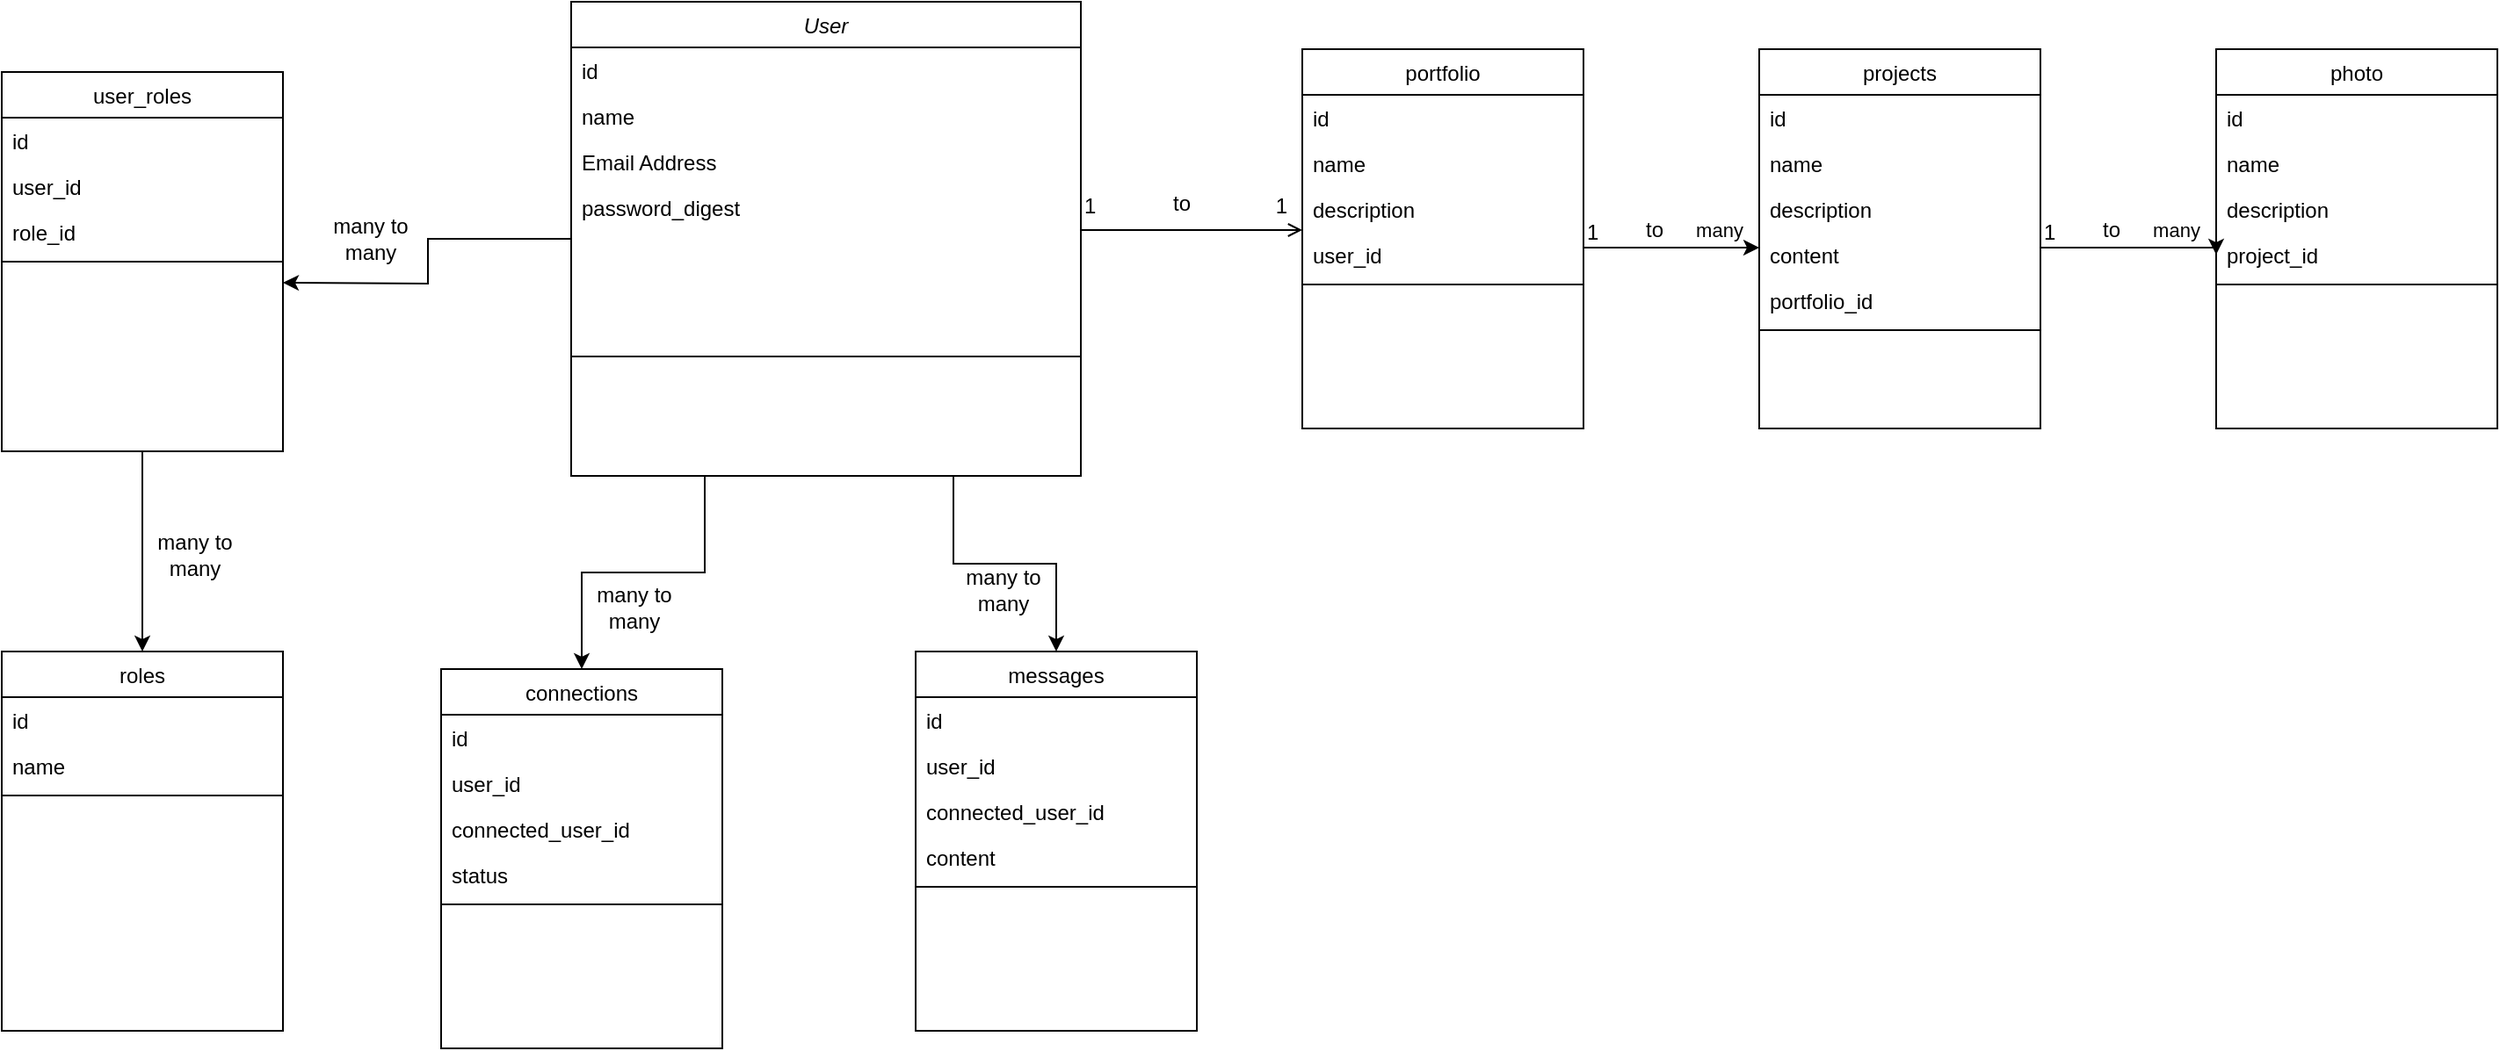 <mxfile version="26.0.6">
  <diagram id="C5RBs43oDa-KdzZeNtuy" name="Page-1">
    <mxGraphModel dx="1272" dy="761" grid="1" gridSize="10" guides="1" tooltips="1" connect="1" arrows="1" fold="1" page="0" pageScale="1" pageWidth="827" pageHeight="1169" math="0" shadow="0">
      <root>
        <mxCell id="WIyWlLk6GJQsqaUBKTNV-0" />
        <mxCell id="WIyWlLk6GJQsqaUBKTNV-1" parent="WIyWlLk6GJQsqaUBKTNV-0" />
        <mxCell id="IKqLpjJjsd3Bbe1gOv66-57" style="edgeStyle=orthogonalEdgeStyle;rounded=0;orthogonalLoop=1;jettySize=auto;html=1;exitX=0;exitY=0.5;exitDx=0;exitDy=0;" edge="1" parent="WIyWlLk6GJQsqaUBKTNV-1" source="zkfFHV4jXpPFQw0GAbJ--0">
          <mxGeometry relative="1" as="geometry">
            <mxPoint x="-40" y="160" as="targetPoint" />
          </mxGeometry>
        </mxCell>
        <mxCell id="IKqLpjJjsd3Bbe1gOv66-63" style="edgeStyle=orthogonalEdgeStyle;rounded=0;orthogonalLoop=1;jettySize=auto;html=1;exitX=0.5;exitY=1;exitDx=0;exitDy=0;entryX=0.5;entryY=0;entryDx=0;entryDy=0;" edge="1" parent="WIyWlLk6GJQsqaUBKTNV-1" source="zkfFHV4jXpPFQw0GAbJ--0" target="IKqLpjJjsd3Bbe1gOv66-59">
          <mxGeometry relative="1" as="geometry">
            <Array as="points">
              <mxPoint x="200" y="270" />
              <mxPoint x="200" y="325" />
              <mxPoint x="130" y="325" />
            </Array>
          </mxGeometry>
        </mxCell>
        <mxCell id="IKqLpjJjsd3Bbe1gOv66-74" style="edgeStyle=orthogonalEdgeStyle;rounded=0;orthogonalLoop=1;jettySize=auto;html=1;exitX=0.75;exitY=1;exitDx=0;exitDy=0;entryX=0.5;entryY=0;entryDx=0;entryDy=0;" edge="1" parent="WIyWlLk6GJQsqaUBKTNV-1" source="zkfFHV4jXpPFQw0GAbJ--0" target="IKqLpjJjsd3Bbe1gOv66-66">
          <mxGeometry relative="1" as="geometry" />
        </mxCell>
        <mxCell id="zkfFHV4jXpPFQw0GAbJ--0" value="User" style="swimlane;fontStyle=2;align=center;verticalAlign=top;childLayout=stackLayout;horizontal=1;startSize=26;horizontalStack=0;resizeParent=1;resizeLast=0;collapsible=1;marginBottom=0;rounded=0;shadow=0;strokeWidth=1;" parent="WIyWlLk6GJQsqaUBKTNV-1" vertex="1">
          <mxGeometry x="124" width="290" height="270" as="geometry">
            <mxRectangle x="230" y="140" width="160" height="26" as="alternateBounds" />
          </mxGeometry>
        </mxCell>
        <mxCell id="zkfFHV4jXpPFQw0GAbJ--1" value="id" style="text;align=left;verticalAlign=top;spacingLeft=4;spacingRight=4;overflow=hidden;rotatable=0;points=[[0,0.5],[1,0.5]];portConstraint=eastwest;" parent="zkfFHV4jXpPFQw0GAbJ--0" vertex="1">
          <mxGeometry y="26" width="290" height="26" as="geometry" />
        </mxCell>
        <mxCell id="zkfFHV4jXpPFQw0GAbJ--2" value="name" style="text;align=left;verticalAlign=top;spacingLeft=4;spacingRight=4;overflow=hidden;rotatable=0;points=[[0,0.5],[1,0.5]];portConstraint=eastwest;rounded=0;shadow=0;html=0;" parent="zkfFHV4jXpPFQw0GAbJ--0" vertex="1">
          <mxGeometry y="52" width="290" height="26" as="geometry" />
        </mxCell>
        <mxCell id="zkfFHV4jXpPFQw0GAbJ--3" value="Email Address" style="text;align=left;verticalAlign=top;spacingLeft=4;spacingRight=4;overflow=hidden;rotatable=0;points=[[0,0.5],[1,0.5]];portConstraint=eastwest;rounded=0;shadow=0;html=0;" parent="zkfFHV4jXpPFQw0GAbJ--0" vertex="1">
          <mxGeometry y="78" width="290" height="26" as="geometry" />
        </mxCell>
        <mxCell id="l0q3bfacmOi8AvmI5Hln-2" value="password_digest" style="text;align=left;verticalAlign=top;spacingLeft=4;spacingRight=4;overflow=hidden;rotatable=0;points=[[0,0.5],[1,0.5]];portConstraint=eastwest;rounded=0;shadow=0;html=0;" parent="zkfFHV4jXpPFQw0GAbJ--0" vertex="1">
          <mxGeometry y="104" width="290" height="30" as="geometry" />
        </mxCell>
        <mxCell id="zkfFHV4jXpPFQw0GAbJ--4" value="" style="line;html=1;strokeWidth=1;align=left;verticalAlign=middle;spacingTop=-1;spacingLeft=3;spacingRight=3;rotatable=0;labelPosition=right;points=[];portConstraint=eastwest;" parent="zkfFHV4jXpPFQw0GAbJ--0" vertex="1">
          <mxGeometry y="134" width="290" height="136" as="geometry" />
        </mxCell>
        <mxCell id="zkfFHV4jXpPFQw0GAbJ--17" value="portfolio" style="swimlane;fontStyle=0;align=center;verticalAlign=top;childLayout=stackLayout;horizontal=1;startSize=26;horizontalStack=0;resizeParent=1;resizeLast=0;collapsible=1;marginBottom=0;rounded=0;shadow=0;strokeWidth=1;" parent="WIyWlLk6GJQsqaUBKTNV-1" vertex="1">
          <mxGeometry x="540" y="27" width="160" height="216" as="geometry">
            <mxRectangle x="550" y="140" width="160" height="26" as="alternateBounds" />
          </mxGeometry>
        </mxCell>
        <mxCell id="zkfFHV4jXpPFQw0GAbJ--18" value="id" style="text;align=left;verticalAlign=top;spacingLeft=4;spacingRight=4;overflow=hidden;rotatable=0;points=[[0,0.5],[1,0.5]];portConstraint=eastwest;" parent="zkfFHV4jXpPFQw0GAbJ--17" vertex="1">
          <mxGeometry y="26" width="160" height="26" as="geometry" />
        </mxCell>
        <mxCell id="zkfFHV4jXpPFQw0GAbJ--19" value="name" style="text;align=left;verticalAlign=top;spacingLeft=4;spacingRight=4;overflow=hidden;rotatable=0;points=[[0,0.5],[1,0.5]];portConstraint=eastwest;rounded=0;shadow=0;html=0;" parent="zkfFHV4jXpPFQw0GAbJ--17" vertex="1">
          <mxGeometry y="52" width="160" height="26" as="geometry" />
        </mxCell>
        <mxCell id="zkfFHV4jXpPFQw0GAbJ--20" value="description" style="text;align=left;verticalAlign=top;spacingLeft=4;spacingRight=4;overflow=hidden;rotatable=0;points=[[0,0.5],[1,0.5]];portConstraint=eastwest;rounded=0;shadow=0;html=0;" parent="zkfFHV4jXpPFQw0GAbJ--17" vertex="1">
          <mxGeometry y="78" width="160" height="26" as="geometry" />
        </mxCell>
        <mxCell id="zkfFHV4jXpPFQw0GAbJ--21" value="user_id" style="text;align=left;verticalAlign=top;spacingLeft=4;spacingRight=4;overflow=hidden;rotatable=0;points=[[0,0.5],[1,0.5]];portConstraint=eastwest;rounded=0;shadow=0;html=0;" parent="zkfFHV4jXpPFQw0GAbJ--17" vertex="1">
          <mxGeometry y="104" width="160" height="26" as="geometry" />
        </mxCell>
        <mxCell id="IKqLpjJjsd3Bbe1gOv66-39" value="" style="line;html=1;strokeWidth=1;align=left;verticalAlign=middle;spacingTop=-1;spacingLeft=3;spacingRight=3;rotatable=0;labelPosition=right;points=[];portConstraint=eastwest;" vertex="1" parent="zkfFHV4jXpPFQw0GAbJ--17">
          <mxGeometry y="130" width="160" height="8" as="geometry" />
        </mxCell>
        <mxCell id="zkfFHV4jXpPFQw0GAbJ--26" value="" style="endArrow=open;shadow=0;strokeWidth=1;rounded=0;curved=0;endFill=1;edgeStyle=elbowEdgeStyle;elbow=vertical;" parent="WIyWlLk6GJQsqaUBKTNV-1" source="zkfFHV4jXpPFQw0GAbJ--0" target="zkfFHV4jXpPFQw0GAbJ--17" edge="1">
          <mxGeometry x="0.5" y="41" relative="1" as="geometry">
            <mxPoint x="380" y="192" as="sourcePoint" />
            <mxPoint x="540" y="192" as="targetPoint" />
            <mxPoint x="-40" y="32" as="offset" />
            <Array as="points">
              <mxPoint x="477" y="130" />
            </Array>
          </mxGeometry>
        </mxCell>
        <mxCell id="zkfFHV4jXpPFQw0GAbJ--27" value="1" style="resizable=0;align=left;verticalAlign=bottom;labelBackgroundColor=none;fontSize=12;" parent="zkfFHV4jXpPFQw0GAbJ--26" connectable="0" vertex="1">
          <mxGeometry x="-1" relative="1" as="geometry">
            <mxPoint y="-5" as="offset" />
          </mxGeometry>
        </mxCell>
        <mxCell id="zkfFHV4jXpPFQw0GAbJ--28" value="1" style="resizable=0;align=right;verticalAlign=bottom;labelBackgroundColor=none;fontSize=12;" parent="zkfFHV4jXpPFQw0GAbJ--26" connectable="0" vertex="1">
          <mxGeometry x="1" relative="1" as="geometry">
            <mxPoint x="-7" y="-5" as="offset" />
          </mxGeometry>
        </mxCell>
        <mxCell id="zkfFHV4jXpPFQw0GAbJ--29" value="to" style="text;html=1;resizable=0;points=[];;align=center;verticalAlign=middle;labelBackgroundColor=none;rounded=0;shadow=0;strokeWidth=1;fontSize=12;" parent="zkfFHV4jXpPFQw0GAbJ--26" vertex="1" connectable="0">
          <mxGeometry x="0.5" y="49" relative="1" as="geometry">
            <mxPoint x="-38" y="34" as="offset" />
          </mxGeometry>
        </mxCell>
        <mxCell id="IKqLpjJjsd3Bbe1gOv66-11" value="1" style="resizable=0;align=left;verticalAlign=bottom;labelBackgroundColor=none;fontSize=12;" connectable="0" vertex="1" parent="zkfFHV4jXpPFQw0GAbJ--26">
          <mxGeometry x="-1" relative="1" as="geometry">
            <mxPoint x="286" y="10" as="offset" />
          </mxGeometry>
        </mxCell>
        <mxCell id="IKqLpjJjsd3Bbe1gOv66-14" value="to" style="text;html=1;resizable=0;points=[];;align=center;verticalAlign=middle;labelBackgroundColor=none;rounded=0;shadow=0;strokeWidth=1;fontSize=12;" vertex="1" connectable="0" parent="zkfFHV4jXpPFQw0GAbJ--26">
          <mxGeometry x="0.5" y="49" relative="1" as="geometry">
            <mxPoint x="231" y="49" as="offset" />
          </mxGeometry>
        </mxCell>
        <mxCell id="IKqLpjJjsd3Bbe1gOv66-26" value="1" style="resizable=0;align=left;verticalAlign=bottom;labelBackgroundColor=none;fontSize=12;" connectable="0" vertex="1" parent="zkfFHV4jXpPFQw0GAbJ--26">
          <mxGeometry x="-1" relative="1" as="geometry">
            <mxPoint x="546" y="10" as="offset" />
          </mxGeometry>
        </mxCell>
        <mxCell id="IKqLpjJjsd3Bbe1gOv66-27" value="to" style="text;html=1;resizable=0;points=[];;align=center;verticalAlign=middle;labelBackgroundColor=none;rounded=0;shadow=0;strokeWidth=1;fontSize=12;" vertex="1" connectable="0" parent="zkfFHV4jXpPFQw0GAbJ--26">
          <mxGeometry x="0.5" y="49" relative="1" as="geometry">
            <mxPoint x="491" y="49" as="offset" />
          </mxGeometry>
        </mxCell>
        <mxCell id="IKqLpjJjsd3Bbe1gOv66-0" value="projects" style="swimlane;fontStyle=0;align=center;verticalAlign=top;childLayout=stackLayout;horizontal=1;startSize=26;horizontalStack=0;resizeParent=1;resizeLast=0;collapsible=1;marginBottom=0;rounded=0;shadow=0;strokeWidth=1;" vertex="1" parent="WIyWlLk6GJQsqaUBKTNV-1">
          <mxGeometry x="800" y="27" width="160" height="216" as="geometry">
            <mxRectangle x="550" y="140" width="160" height="26" as="alternateBounds" />
          </mxGeometry>
        </mxCell>
        <mxCell id="IKqLpjJjsd3Bbe1gOv66-1" value="id" style="text;align=left;verticalAlign=top;spacingLeft=4;spacingRight=4;overflow=hidden;rotatable=0;points=[[0,0.5],[1,0.5]];portConstraint=eastwest;" vertex="1" parent="IKqLpjJjsd3Bbe1gOv66-0">
          <mxGeometry y="26" width="160" height="26" as="geometry" />
        </mxCell>
        <mxCell id="IKqLpjJjsd3Bbe1gOv66-2" value="name" style="text;align=left;verticalAlign=top;spacingLeft=4;spacingRight=4;overflow=hidden;rotatable=0;points=[[0,0.5],[1,0.5]];portConstraint=eastwest;rounded=0;shadow=0;html=0;" vertex="1" parent="IKqLpjJjsd3Bbe1gOv66-0">
          <mxGeometry y="52" width="160" height="26" as="geometry" />
        </mxCell>
        <mxCell id="IKqLpjJjsd3Bbe1gOv66-3" value="description" style="text;align=left;verticalAlign=top;spacingLeft=4;spacingRight=4;overflow=hidden;rotatable=0;points=[[0,0.5],[1,0.5]];portConstraint=eastwest;rounded=0;shadow=0;html=0;" vertex="1" parent="IKqLpjJjsd3Bbe1gOv66-0">
          <mxGeometry y="78" width="160" height="26" as="geometry" />
        </mxCell>
        <mxCell id="IKqLpjJjsd3Bbe1gOv66-4" value="content" style="text;align=left;verticalAlign=top;spacingLeft=4;spacingRight=4;overflow=hidden;rotatable=0;points=[[0,0.5],[1,0.5]];portConstraint=eastwest;rounded=0;shadow=0;html=0;" vertex="1" parent="IKqLpjJjsd3Bbe1gOv66-0">
          <mxGeometry y="104" width="160" height="26" as="geometry" />
        </mxCell>
        <mxCell id="IKqLpjJjsd3Bbe1gOv66-38" value="portfolio_id" style="text;align=left;verticalAlign=top;spacingLeft=4;spacingRight=4;overflow=hidden;rotatable=0;points=[[0,0.5],[1,0.5]];portConstraint=eastwest;rounded=0;shadow=0;html=0;" vertex="1" parent="IKqLpjJjsd3Bbe1gOv66-0">
          <mxGeometry y="130" width="160" height="26" as="geometry" />
        </mxCell>
        <mxCell id="IKqLpjJjsd3Bbe1gOv66-6" value="" style="line;html=1;strokeWidth=1;align=left;verticalAlign=middle;spacingTop=-1;spacingLeft=3;spacingRight=3;rotatable=0;labelPosition=right;points=[];portConstraint=eastwest;" vertex="1" parent="IKqLpjJjsd3Bbe1gOv66-0">
          <mxGeometry y="156" width="160" height="8" as="geometry" />
        </mxCell>
        <mxCell id="IKqLpjJjsd3Bbe1gOv66-9" style="edgeStyle=orthogonalEdgeStyle;rounded=0;orthogonalLoop=1;jettySize=auto;html=1;exitX=1;exitY=0.5;exitDx=0;exitDy=0;" edge="1" parent="WIyWlLk6GJQsqaUBKTNV-1" source="zkfFHV4jXpPFQw0GAbJ--21" target="IKqLpjJjsd3Bbe1gOv66-4">
          <mxGeometry relative="1" as="geometry">
            <Array as="points">
              <mxPoint x="700" y="140" />
            </Array>
          </mxGeometry>
        </mxCell>
        <mxCell id="IKqLpjJjsd3Bbe1gOv66-13" value="many" style="edgeLabel;html=1;align=center;verticalAlign=middle;resizable=0;points=[];" vertex="1" connectable="0" parent="IKqLpjJjsd3Bbe1gOv66-9">
          <mxGeometry x="-0.66" y="-5" relative="1" as="geometry">
            <mxPoint x="63" y="-15" as="offset" />
          </mxGeometry>
        </mxCell>
        <mxCell id="IKqLpjJjsd3Bbe1gOv66-28" value="many" style="edgeLabel;html=1;align=center;verticalAlign=middle;resizable=0;points=[];" vertex="1" connectable="0" parent="IKqLpjJjsd3Bbe1gOv66-9">
          <mxGeometry x="-0.66" y="-5" relative="1" as="geometry">
            <mxPoint x="323" y="-15" as="offset" />
          </mxGeometry>
        </mxCell>
        <mxCell id="IKqLpjJjsd3Bbe1gOv66-16" value="photo" style="swimlane;fontStyle=0;align=center;verticalAlign=top;childLayout=stackLayout;horizontal=1;startSize=26;horizontalStack=0;resizeParent=1;resizeLast=0;collapsible=1;marginBottom=0;rounded=0;shadow=0;strokeWidth=1;" vertex="1" parent="WIyWlLk6GJQsqaUBKTNV-1">
          <mxGeometry x="1060" y="27" width="160" height="216" as="geometry">
            <mxRectangle x="550" y="140" width="160" height="26" as="alternateBounds" />
          </mxGeometry>
        </mxCell>
        <mxCell id="IKqLpjJjsd3Bbe1gOv66-17" value="id" style="text;align=left;verticalAlign=top;spacingLeft=4;spacingRight=4;overflow=hidden;rotatable=0;points=[[0,0.5],[1,0.5]];portConstraint=eastwest;" vertex="1" parent="IKqLpjJjsd3Bbe1gOv66-16">
          <mxGeometry y="26" width="160" height="26" as="geometry" />
        </mxCell>
        <mxCell id="IKqLpjJjsd3Bbe1gOv66-18" value="name" style="text;align=left;verticalAlign=top;spacingLeft=4;spacingRight=4;overflow=hidden;rotatable=0;points=[[0,0.5],[1,0.5]];portConstraint=eastwest;rounded=0;shadow=0;html=0;" vertex="1" parent="IKqLpjJjsd3Bbe1gOv66-16">
          <mxGeometry y="52" width="160" height="26" as="geometry" />
        </mxCell>
        <mxCell id="IKqLpjJjsd3Bbe1gOv66-19" value="description" style="text;align=left;verticalAlign=top;spacingLeft=4;spacingRight=4;overflow=hidden;rotatable=0;points=[[0,0.5],[1,0.5]];portConstraint=eastwest;rounded=0;shadow=0;html=0;" vertex="1" parent="IKqLpjJjsd3Bbe1gOv66-16">
          <mxGeometry y="78" width="160" height="26" as="geometry" />
        </mxCell>
        <mxCell id="IKqLpjJjsd3Bbe1gOv66-20" value="project_id" style="text;align=left;verticalAlign=top;spacingLeft=4;spacingRight=4;overflow=hidden;rotatable=0;points=[[0,0.5],[1,0.5]];portConstraint=eastwest;rounded=0;shadow=0;html=0;" vertex="1" parent="IKqLpjJjsd3Bbe1gOv66-16">
          <mxGeometry y="104" width="160" height="26" as="geometry" />
        </mxCell>
        <mxCell id="IKqLpjJjsd3Bbe1gOv66-22" value="" style="line;html=1;strokeWidth=1;align=left;verticalAlign=middle;spacingTop=-1;spacingLeft=3;spacingRight=3;rotatable=0;labelPosition=right;points=[];portConstraint=eastwest;" vertex="1" parent="IKqLpjJjsd3Bbe1gOv66-16">
          <mxGeometry y="130" width="160" height="8" as="geometry" />
        </mxCell>
        <mxCell id="IKqLpjJjsd3Bbe1gOv66-25" style="edgeStyle=orthogonalEdgeStyle;rounded=0;orthogonalLoop=1;jettySize=auto;html=1;exitX=1;exitY=0.5;exitDx=0;exitDy=0;entryX=0;entryY=0.5;entryDx=0;entryDy=0;" edge="1" parent="WIyWlLk6GJQsqaUBKTNV-1" source="IKqLpjJjsd3Bbe1gOv66-4" target="IKqLpjJjsd3Bbe1gOv66-20">
          <mxGeometry relative="1" as="geometry">
            <Array as="points">
              <mxPoint x="960" y="140" />
              <mxPoint x="1060" y="140" />
            </Array>
          </mxGeometry>
        </mxCell>
        <mxCell id="IKqLpjJjsd3Bbe1gOv66-51" style="edgeStyle=orthogonalEdgeStyle;rounded=0;orthogonalLoop=1;jettySize=auto;html=1;exitX=0.5;exitY=1;exitDx=0;exitDy=0;entryX=0.5;entryY=0;entryDx=0;entryDy=0;" edge="1" parent="WIyWlLk6GJQsqaUBKTNV-1" source="IKqLpjJjsd3Bbe1gOv66-29" target="IKqLpjJjsd3Bbe1gOv66-40">
          <mxGeometry relative="1" as="geometry" />
        </mxCell>
        <mxCell id="IKqLpjJjsd3Bbe1gOv66-29" value="user_roles" style="swimlane;fontStyle=0;align=center;verticalAlign=top;childLayout=stackLayout;horizontal=1;startSize=26;horizontalStack=0;resizeParent=1;resizeLast=0;collapsible=1;marginBottom=0;rounded=0;shadow=0;strokeWidth=1;" vertex="1" parent="WIyWlLk6GJQsqaUBKTNV-1">
          <mxGeometry x="-200" y="40" width="160" height="216" as="geometry">
            <mxRectangle x="550" y="140" width="160" height="26" as="alternateBounds" />
          </mxGeometry>
        </mxCell>
        <mxCell id="IKqLpjJjsd3Bbe1gOv66-30" value="id" style="text;align=left;verticalAlign=top;spacingLeft=4;spacingRight=4;overflow=hidden;rotatable=0;points=[[0,0.5],[1,0.5]];portConstraint=eastwest;" vertex="1" parent="IKqLpjJjsd3Bbe1gOv66-29">
          <mxGeometry y="26" width="160" height="26" as="geometry" />
        </mxCell>
        <mxCell id="IKqLpjJjsd3Bbe1gOv66-49" value="user_id" style="text;align=left;verticalAlign=top;spacingLeft=4;spacingRight=4;overflow=hidden;rotatable=0;points=[[0,0.5],[1,0.5]];portConstraint=eastwest;" vertex="1" parent="IKqLpjJjsd3Bbe1gOv66-29">
          <mxGeometry y="52" width="160" height="26" as="geometry" />
        </mxCell>
        <mxCell id="IKqLpjJjsd3Bbe1gOv66-50" value="role_id" style="text;align=left;verticalAlign=top;spacingLeft=4;spacingRight=4;overflow=hidden;rotatable=0;points=[[0,0.5],[1,0.5]];portConstraint=eastwest;" vertex="1" parent="IKqLpjJjsd3Bbe1gOv66-29">
          <mxGeometry y="78" width="160" height="26" as="geometry" />
        </mxCell>
        <mxCell id="IKqLpjJjsd3Bbe1gOv66-35" value="" style="line;html=1;strokeWidth=1;align=left;verticalAlign=middle;spacingTop=-1;spacingLeft=3;spacingRight=3;rotatable=0;labelPosition=right;points=[];portConstraint=eastwest;" vertex="1" parent="IKqLpjJjsd3Bbe1gOv66-29">
          <mxGeometry y="104" width="160" height="8" as="geometry" />
        </mxCell>
        <mxCell id="IKqLpjJjsd3Bbe1gOv66-40" value="roles" style="swimlane;fontStyle=0;align=center;verticalAlign=top;childLayout=stackLayout;horizontal=1;startSize=26;horizontalStack=0;resizeParent=1;resizeLast=0;collapsible=1;marginBottom=0;rounded=0;shadow=0;strokeWidth=1;" vertex="1" parent="WIyWlLk6GJQsqaUBKTNV-1">
          <mxGeometry x="-200" y="370" width="160" height="216" as="geometry">
            <mxRectangle x="550" y="140" width="160" height="26" as="alternateBounds" />
          </mxGeometry>
        </mxCell>
        <mxCell id="IKqLpjJjsd3Bbe1gOv66-41" value="id" style="text;align=left;verticalAlign=top;spacingLeft=4;spacingRight=4;overflow=hidden;rotatable=0;points=[[0,0.5],[1,0.5]];portConstraint=eastwest;" vertex="1" parent="IKqLpjJjsd3Bbe1gOv66-40">
          <mxGeometry y="26" width="160" height="26" as="geometry" />
        </mxCell>
        <mxCell id="IKqLpjJjsd3Bbe1gOv66-42" value="name" style="text;align=left;verticalAlign=top;spacingLeft=4;spacingRight=4;overflow=hidden;rotatable=0;points=[[0,0.5],[1,0.5]];portConstraint=eastwest;rounded=0;shadow=0;html=0;" vertex="1" parent="IKqLpjJjsd3Bbe1gOv66-40">
          <mxGeometry y="52" width="160" height="26" as="geometry" />
        </mxCell>
        <mxCell id="IKqLpjJjsd3Bbe1gOv66-46" value="" style="line;html=1;strokeWidth=1;align=left;verticalAlign=middle;spacingTop=-1;spacingLeft=3;spacingRight=3;rotatable=0;labelPosition=right;points=[];portConstraint=eastwest;" vertex="1" parent="IKqLpjJjsd3Bbe1gOv66-40">
          <mxGeometry y="78" width="160" height="8" as="geometry" />
        </mxCell>
        <mxCell id="IKqLpjJjsd3Bbe1gOv66-53" value="many to many" style="text;html=1;align=center;verticalAlign=middle;whiteSpace=wrap;rounded=0;" vertex="1" parent="WIyWlLk6GJQsqaUBKTNV-1">
          <mxGeometry x="-20" y="120" width="60" height="30" as="geometry" />
        </mxCell>
        <mxCell id="IKqLpjJjsd3Bbe1gOv66-54" value="many to many" style="text;html=1;align=center;verticalAlign=middle;whiteSpace=wrap;rounded=0;" vertex="1" parent="WIyWlLk6GJQsqaUBKTNV-1">
          <mxGeometry x="-120" y="300" width="60" height="30" as="geometry" />
        </mxCell>
        <mxCell id="IKqLpjJjsd3Bbe1gOv66-59" value="connections" style="swimlane;fontStyle=0;align=center;verticalAlign=top;childLayout=stackLayout;horizontal=1;startSize=26;horizontalStack=0;resizeParent=1;resizeLast=0;collapsible=1;marginBottom=0;rounded=0;shadow=0;strokeWidth=1;" vertex="1" parent="WIyWlLk6GJQsqaUBKTNV-1">
          <mxGeometry x="50" y="380" width="160" height="216" as="geometry">
            <mxRectangle x="550" y="140" width="160" height="26" as="alternateBounds" />
          </mxGeometry>
        </mxCell>
        <mxCell id="IKqLpjJjsd3Bbe1gOv66-60" value="id" style="text;align=left;verticalAlign=top;spacingLeft=4;spacingRight=4;overflow=hidden;rotatable=0;points=[[0,0.5],[1,0.5]];portConstraint=eastwest;" vertex="1" parent="IKqLpjJjsd3Bbe1gOv66-59">
          <mxGeometry y="26" width="160" height="26" as="geometry" />
        </mxCell>
        <mxCell id="IKqLpjJjsd3Bbe1gOv66-61" value="user_id" style="text;align=left;verticalAlign=top;spacingLeft=4;spacingRight=4;overflow=hidden;rotatable=0;points=[[0,0.5],[1,0.5]];portConstraint=eastwest;rounded=0;shadow=0;html=0;" vertex="1" parent="IKqLpjJjsd3Bbe1gOv66-59">
          <mxGeometry y="52" width="160" height="26" as="geometry" />
        </mxCell>
        <mxCell id="IKqLpjJjsd3Bbe1gOv66-64" value="connected_user_id" style="text;align=left;verticalAlign=top;spacingLeft=4;spacingRight=4;overflow=hidden;rotatable=0;points=[[0,0.5],[1,0.5]];portConstraint=eastwest;rounded=0;shadow=0;html=0;" vertex="1" parent="IKqLpjJjsd3Bbe1gOv66-59">
          <mxGeometry y="78" width="160" height="26" as="geometry" />
        </mxCell>
        <mxCell id="IKqLpjJjsd3Bbe1gOv66-65" value="status" style="text;align=left;verticalAlign=top;spacingLeft=4;spacingRight=4;overflow=hidden;rotatable=0;points=[[0,0.5],[1,0.5]];portConstraint=eastwest;rounded=0;shadow=0;html=0;" vertex="1" parent="IKqLpjJjsd3Bbe1gOv66-59">
          <mxGeometry y="104" width="160" height="26" as="geometry" />
        </mxCell>
        <mxCell id="IKqLpjJjsd3Bbe1gOv66-62" value="" style="line;html=1;strokeWidth=1;align=left;verticalAlign=middle;spacingTop=-1;spacingLeft=3;spacingRight=3;rotatable=0;labelPosition=right;points=[];portConstraint=eastwest;" vertex="1" parent="IKqLpjJjsd3Bbe1gOv66-59">
          <mxGeometry y="130" width="160" height="8" as="geometry" />
        </mxCell>
        <mxCell id="IKqLpjJjsd3Bbe1gOv66-66" value="messages" style="swimlane;fontStyle=0;align=center;verticalAlign=top;childLayout=stackLayout;horizontal=1;startSize=26;horizontalStack=0;resizeParent=1;resizeLast=0;collapsible=1;marginBottom=0;rounded=0;shadow=0;strokeWidth=1;" vertex="1" parent="WIyWlLk6GJQsqaUBKTNV-1">
          <mxGeometry x="320" y="370" width="160" height="216" as="geometry">
            <mxRectangle x="550" y="140" width="160" height="26" as="alternateBounds" />
          </mxGeometry>
        </mxCell>
        <mxCell id="IKqLpjJjsd3Bbe1gOv66-67" value="id" style="text;align=left;verticalAlign=top;spacingLeft=4;spacingRight=4;overflow=hidden;rotatable=0;points=[[0,0.5],[1,0.5]];portConstraint=eastwest;" vertex="1" parent="IKqLpjJjsd3Bbe1gOv66-66">
          <mxGeometry y="26" width="160" height="26" as="geometry" />
        </mxCell>
        <mxCell id="IKqLpjJjsd3Bbe1gOv66-68" value="user_id" style="text;align=left;verticalAlign=top;spacingLeft=4;spacingRight=4;overflow=hidden;rotatable=0;points=[[0,0.5],[1,0.5]];portConstraint=eastwest;rounded=0;shadow=0;html=0;" vertex="1" parent="IKqLpjJjsd3Bbe1gOv66-66">
          <mxGeometry y="52" width="160" height="26" as="geometry" />
        </mxCell>
        <mxCell id="IKqLpjJjsd3Bbe1gOv66-69" value="connected_user_id" style="text;align=left;verticalAlign=top;spacingLeft=4;spacingRight=4;overflow=hidden;rotatable=0;points=[[0,0.5],[1,0.5]];portConstraint=eastwest;rounded=0;shadow=0;html=0;" vertex="1" parent="IKqLpjJjsd3Bbe1gOv66-66">
          <mxGeometry y="78" width="160" height="26" as="geometry" />
        </mxCell>
        <mxCell id="IKqLpjJjsd3Bbe1gOv66-70" value="content" style="text;align=left;verticalAlign=top;spacingLeft=4;spacingRight=4;overflow=hidden;rotatable=0;points=[[0,0.5],[1,0.5]];portConstraint=eastwest;rounded=0;shadow=0;html=0;" vertex="1" parent="IKqLpjJjsd3Bbe1gOv66-66">
          <mxGeometry y="104" width="160" height="26" as="geometry" />
        </mxCell>
        <mxCell id="IKqLpjJjsd3Bbe1gOv66-71" value="" style="line;html=1;strokeWidth=1;align=left;verticalAlign=middle;spacingTop=-1;spacingLeft=3;spacingRight=3;rotatable=0;labelPosition=right;points=[];portConstraint=eastwest;" vertex="1" parent="IKqLpjJjsd3Bbe1gOv66-66">
          <mxGeometry y="130" width="160" height="8" as="geometry" />
        </mxCell>
        <mxCell id="IKqLpjJjsd3Bbe1gOv66-73" value="many to many" style="text;html=1;align=center;verticalAlign=middle;whiteSpace=wrap;rounded=0;" vertex="1" parent="WIyWlLk6GJQsqaUBKTNV-1">
          <mxGeometry x="130" y="330" width="60" height="30" as="geometry" />
        </mxCell>
        <mxCell id="IKqLpjJjsd3Bbe1gOv66-75" value="many to many" style="text;html=1;align=center;verticalAlign=middle;whiteSpace=wrap;rounded=0;" vertex="1" parent="WIyWlLk6GJQsqaUBKTNV-1">
          <mxGeometry x="340" y="320" width="60" height="30" as="geometry" />
        </mxCell>
      </root>
    </mxGraphModel>
  </diagram>
</mxfile>
